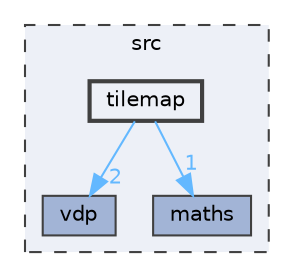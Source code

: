 digraph "src/tilemap"
{
 // LATEX_PDF_SIZE
  bgcolor="transparent";
  edge [fontname=Helvetica,fontsize=10,labelfontname=Helvetica,labelfontsize=10];
  node [fontname=Helvetica,fontsize=10,shape=box,height=0.2,width=0.4];
  compound=true
  subgraph clusterdir_68267d1309a1af8e8297ef4c3efbcdba {
    graph [ bgcolor="#edf0f7", pencolor="grey25", label="src", fontname=Helvetica,fontsize=10 style="filled,dashed", URL="dir_68267d1309a1af8e8297ef4c3efbcdba.html",tooltip=""]
  dir_bb06c01e0dbaf610f6bc2d7872b59666 [label="vdp", fillcolor="#a2b4d6", color="grey25", style="filled", URL="dir_bb06c01e0dbaf610f6bc2d7872b59666.html",tooltip=""];
  dir_faad1d323dbeb8fa5608a69643a716c1 [label="maths", fillcolor="#a2b4d6", color="grey25", style="filled", URL="dir_faad1d323dbeb8fa5608a69643a716c1.html",tooltip=""];
  dir_9793949d0833c95fbdc7098b67fac412 [label="tilemap", fillcolor="#edf0f7", color="grey25", style="filled,bold", URL="dir_9793949d0833c95fbdc7098b67fac412.html",tooltip=""];
  }
  dir_9793949d0833c95fbdc7098b67fac412->dir_bb06c01e0dbaf610f6bc2d7872b59666 [headlabel="2", labeldistance=1.5 headhref="dir_000010_000011.html" href="dir_000010_000011.html" color="steelblue1" fontcolor="steelblue1"];
  dir_9793949d0833c95fbdc7098b67fac412->dir_faad1d323dbeb8fa5608a69643a716c1 [headlabel="1", labeldistance=1.5 headhref="dir_000010_000005.html" href="dir_000010_000005.html" color="steelblue1" fontcolor="steelblue1"];
}
